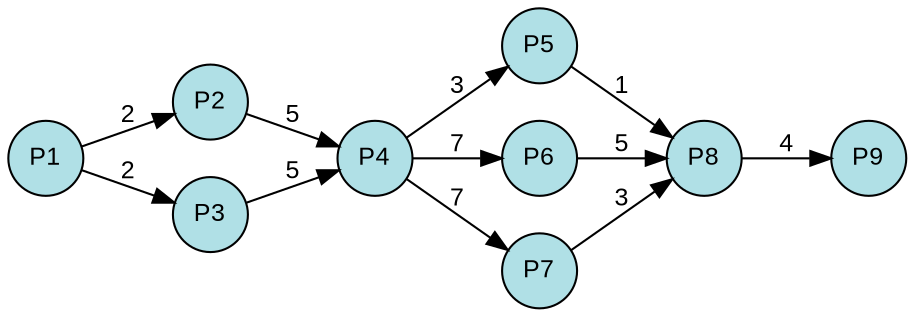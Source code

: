 digraph {
  splines=true;
node [margin=0 fontname=arial fontcolor=black fontsize=12 shape=circle width=0.5 fixedsize=true style=filled fillcolor=powderblue]
  1 [label="P1"]
  2 [label="P2"]
  3 [label="P3"]
  4 [label="P4"]
  5 [label="P5"]
  6 [label="P6"]
  7 [label="P7"]
  8 [label="P8"]
  9 [label="P9"]
rankdir=LR
edge [margin=0 fontname=arial fontcolor=black fontsize=12]
	1 -> 2 [label="2"]
	1 -> 3 [label="2"]
	2 -> 4 [label="5"]
	3 -> 4 [label="5"]
	4 -> 5 [label="3"]
	4 -> 6 [label="7"]
	4 -> 7 [label="7"]
	5 -> 8 [label="1"]
	6 -> 8 [label="5"]
	7 -> 8 [label="3"]
	8 -> 9 [label="4"]
	{rank=same  1 }
	{rank=same  2, 3 }
	{rank=same  4 }
	{rank=same  5, 6, 7 }
	{rank=same  8 }
	{rank=same  9 }
} 
